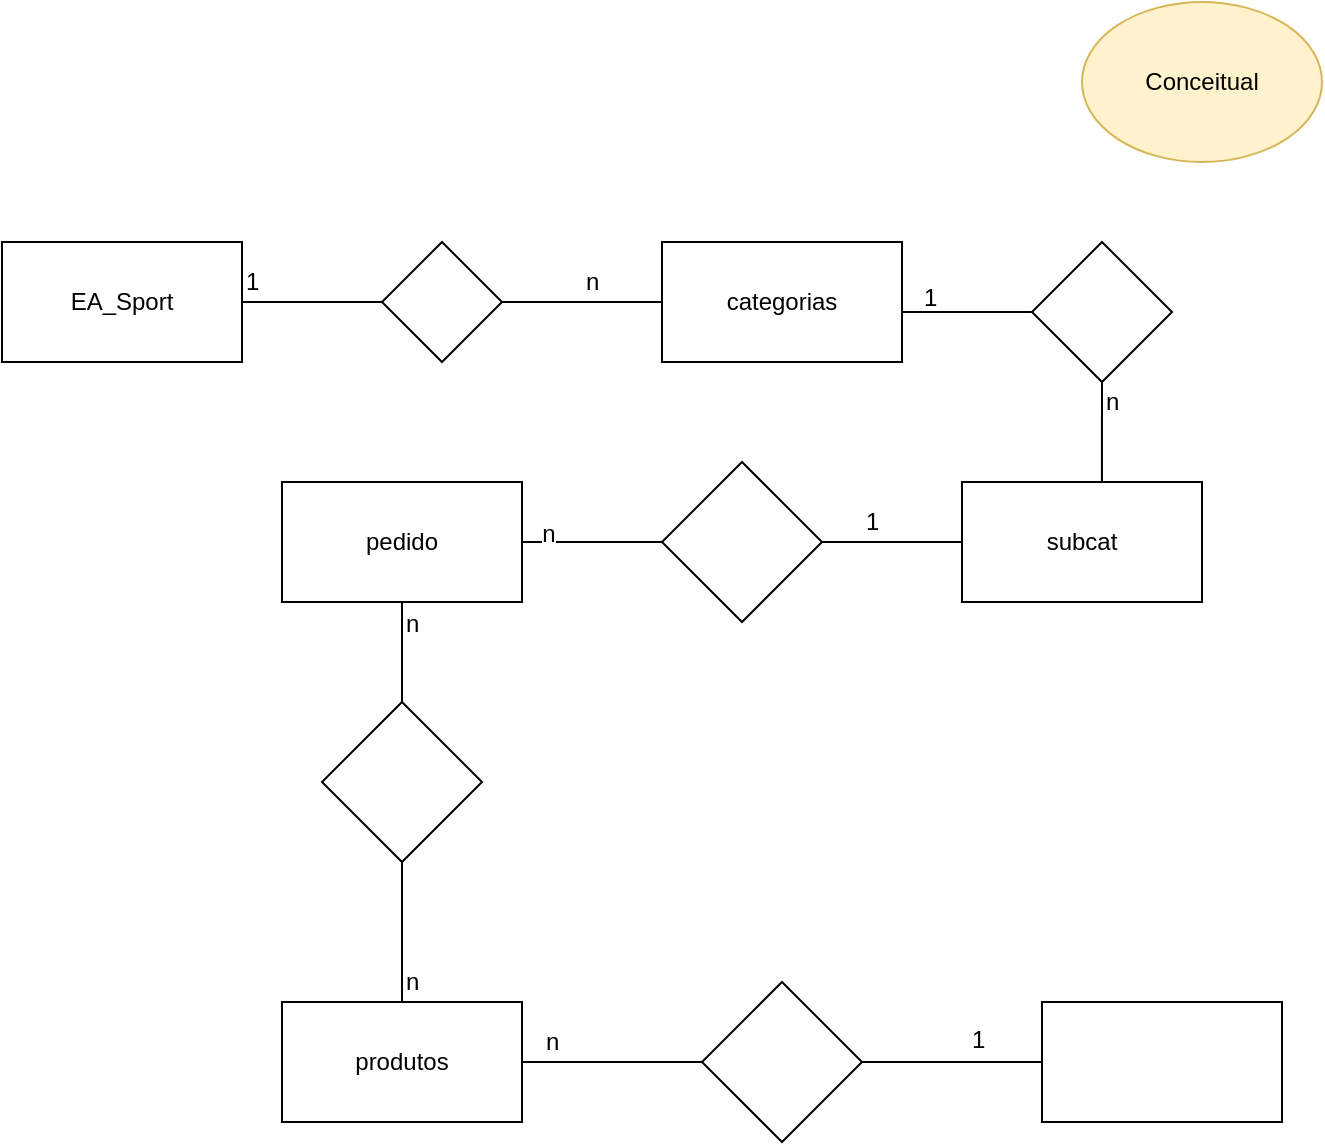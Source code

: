 <mxfile version="10.9.5" type="device"><diagram id="NJnqaOiMuSpr40dEENMZ" name="Page-1"><mxGraphModel dx="942" dy="644" grid="1" gridSize="10" guides="1" tooltips="1" connect="1" arrows="1" fold="1" page="1" pageScale="1" pageWidth="827" pageHeight="1169" math="0" shadow="0"><root><mxCell id="0"/><mxCell id="1" parent="0"/><mxCell id="z46K3uBxEwLuQXIcAVqO-1" value="" style="ellipse;whiteSpace=wrap;html=1;fillColor=#fff2cc;strokeColor=#d6b656;" vertex="1" parent="1"><mxGeometry x="570" width="120" height="80" as="geometry"/></mxCell><mxCell id="z46K3uBxEwLuQXIcAVqO-2" value="Conceitual" style="text;html=1;strokeColor=none;fillColor=none;align=center;verticalAlign=middle;whiteSpace=wrap;rounded=0;" vertex="1" parent="1"><mxGeometry x="610" y="30" width="40" height="20" as="geometry"/></mxCell><mxCell id="z46K3uBxEwLuQXIcAVqO-3" value="" style="rounded=0;whiteSpace=wrap;html=1;" vertex="1" parent="1"><mxGeometry x="30" y="120" width="120" height="60" as="geometry"/></mxCell><mxCell id="z46K3uBxEwLuQXIcAVqO-4" value="EA_Sport" style="text;html=1;strokeColor=none;fillColor=none;align=center;verticalAlign=middle;whiteSpace=wrap;rounded=0;" vertex="1" parent="1"><mxGeometry x="70" y="140" width="40" height="20" as="geometry"/></mxCell><mxCell id="z46K3uBxEwLuQXIcAVqO-5" value="" style="endArrow=none;html=1;exitX=1;exitY=0.5;exitDx=0;exitDy=0;" edge="1" parent="1" source="z46K3uBxEwLuQXIcAVqO-3"><mxGeometry width="50" height="50" relative="1" as="geometry"><mxPoint x="150" y="170" as="sourcePoint"/><mxPoint x="220" y="150" as="targetPoint"/></mxGeometry></mxCell><mxCell id="z46K3uBxEwLuQXIcAVqO-6" value="" style="rhombus;whiteSpace=wrap;html=1;" vertex="1" parent="1"><mxGeometry x="220" y="120" width="60" height="60" as="geometry"/></mxCell><mxCell id="z46K3uBxEwLuQXIcAVqO-7" value="" style="endArrow=none;html=1;exitX=1;exitY=0.5;exitDx=0;exitDy=0;" edge="1" parent="1" source="z46K3uBxEwLuQXIcAVqO-6"><mxGeometry width="50" height="50" relative="1" as="geometry"><mxPoint x="290" y="170" as="sourcePoint"/><mxPoint x="360" y="150" as="targetPoint"/></mxGeometry></mxCell><mxCell id="z46K3uBxEwLuQXIcAVqO-8" value="categorias" style="rounded=0;whiteSpace=wrap;html=1;" vertex="1" parent="1"><mxGeometry x="360" y="120" width="120" height="60" as="geometry"/></mxCell><mxCell id="z46K3uBxEwLuQXIcAVqO-12" value="" style="rhombus;whiteSpace=wrap;html=1;" vertex="1" parent="1"><mxGeometry x="545" y="120" width="70" height="70" as="geometry"/></mxCell><mxCell id="z46K3uBxEwLuQXIcAVqO-13" value="" style="endArrow=none;html=1;entryX=0.5;entryY=1;entryDx=0;entryDy=0;exitX=0.583;exitY=0;exitDx=0;exitDy=0;exitPerimeter=0;" edge="1" parent="1" source="z46K3uBxEwLuQXIcAVqO-14" target="z46K3uBxEwLuQXIcAVqO-12"><mxGeometry width="50" height="50" relative="1" as="geometry"><mxPoint x="575" y="240" as="sourcePoint"/><mxPoint x="600" y="210" as="targetPoint"/></mxGeometry></mxCell><mxCell id="z46K3uBxEwLuQXIcAVqO-14" value="subcat" style="rounded=0;whiteSpace=wrap;html=1;" vertex="1" parent="1"><mxGeometry x="510" y="240" width="120" height="60" as="geometry"/></mxCell><mxCell id="z46K3uBxEwLuQXIcAVqO-15" value="" style="endArrow=none;html=1;entryX=0;entryY=0.5;entryDx=0;entryDy=0;" edge="1" parent="1" target="z46K3uBxEwLuQXIcAVqO-12"><mxGeometry width="50" height="50" relative="1" as="geometry"><mxPoint x="480" y="155" as="sourcePoint"/><mxPoint x="540" y="130" as="targetPoint"/></mxGeometry></mxCell><mxCell id="z46K3uBxEwLuQXIcAVqO-16" value="" style="endArrow=none;html=1;entryX=0;entryY=0.5;entryDx=0;entryDy=0;" edge="1" parent="1" target="z46K3uBxEwLuQXIcAVqO-14"><mxGeometry width="50" height="50" relative="1" as="geometry"><mxPoint x="440" y="270" as="sourcePoint"/><mxPoint x="490" y="240" as="targetPoint"/></mxGeometry></mxCell><mxCell id="z46K3uBxEwLuQXIcAVqO-17" value="" style="rhombus;whiteSpace=wrap;html=1;" vertex="1" parent="1"><mxGeometry x="360" y="230" width="80" height="80" as="geometry"/></mxCell><mxCell id="z46K3uBxEwLuQXIcAVqO-18" value="" style="endArrow=none;html=1;entryX=0;entryY=0.5;entryDx=0;entryDy=0;" edge="1" parent="1" target="z46K3uBxEwLuQXIcAVqO-17"><mxGeometry width="50" height="50" relative="1" as="geometry"><mxPoint x="290" y="270" as="sourcePoint"/><mxPoint x="330" y="240" as="targetPoint"/></mxGeometry></mxCell><mxCell id="z46K3uBxEwLuQXIcAVqO-33" value="n" style="text;html=1;resizable=0;points=[];align=center;verticalAlign=middle;labelBackgroundColor=#ffffff;" vertex="1" connectable="0" parent="z46K3uBxEwLuQXIcAVqO-18"><mxGeometry x="-0.629" y="4" relative="1" as="geometry"><mxPoint as="offset"/></mxGeometry></mxCell><mxCell id="z46K3uBxEwLuQXIcAVqO-20" value="pedido" style="rounded=0;whiteSpace=wrap;html=1;" vertex="1" parent="1"><mxGeometry x="170" y="240" width="120" height="60" as="geometry"/></mxCell><mxCell id="z46K3uBxEwLuQXIcAVqO-21" value="" style="endArrow=none;html=1;entryX=0.5;entryY=1;entryDx=0;entryDy=0;" edge="1" parent="1" target="z46K3uBxEwLuQXIcAVqO-20"><mxGeometry width="50" height="50" relative="1" as="geometry"><mxPoint x="230" y="360" as="sourcePoint"/><mxPoint x="250" y="310" as="targetPoint"/></mxGeometry></mxCell><mxCell id="z46K3uBxEwLuQXIcAVqO-22" value="produtos" style="rounded=0;whiteSpace=wrap;html=1;" vertex="1" parent="1"><mxGeometry x="170" y="500" width="120" height="60" as="geometry"/></mxCell><mxCell id="z46K3uBxEwLuQXIcAVqO-23" value="" style="rhombus;whiteSpace=wrap;html=1;" vertex="1" parent="1"><mxGeometry x="190" y="350" width="80" height="80" as="geometry"/></mxCell><mxCell id="z46K3uBxEwLuQXIcAVqO-24" value="" style="endArrow=none;html=1;entryX=0.5;entryY=1;entryDx=0;entryDy=0;exitX=0.5;exitY=0;exitDx=0;exitDy=0;" edge="1" parent="1" source="z46K3uBxEwLuQXIcAVqO-22" target="z46K3uBxEwLuQXIcAVqO-23"><mxGeometry width="50" height="50" relative="1" as="geometry"><mxPoint x="200" y="500" as="sourcePoint"/><mxPoint x="250" y="450" as="targetPoint"/></mxGeometry></mxCell><mxCell id="z46K3uBxEwLuQXIcAVqO-25" value="1" style="text;html=1;resizable=0;points=[];autosize=1;align=left;verticalAlign=top;spacingTop=-4;" vertex="1" parent="1"><mxGeometry x="150" y="130" width="20" height="20" as="geometry"/></mxCell><mxCell id="z46K3uBxEwLuQXIcAVqO-26" value="n" style="text;html=1;resizable=0;points=[];autosize=1;align=left;verticalAlign=top;spacingTop=-4;" vertex="1" parent="1"><mxGeometry x="320" y="130" width="20" height="20" as="geometry"/></mxCell><mxCell id="z46K3uBxEwLuQXIcAVqO-27" value="1" style="text;html=1;resizable=0;points=[];autosize=1;align=left;verticalAlign=top;spacingTop=-4;" vertex="1" parent="1"><mxGeometry x="489" y="138" width="20" height="20" as="geometry"/></mxCell><mxCell id="z46K3uBxEwLuQXIcAVqO-28" value="n" style="text;html=1;resizable=0;points=[];autosize=1;align=left;verticalAlign=top;spacingTop=-4;" vertex="1" parent="1"><mxGeometry x="580" y="190" width="20" height="20" as="geometry"/></mxCell><mxCell id="z46K3uBxEwLuQXIcAVqO-32" value="1" style="text;html=1;resizable=0;points=[];autosize=1;align=left;verticalAlign=top;spacingTop=-4;" vertex="1" parent="1"><mxGeometry x="460" y="250" width="20" height="20" as="geometry"/></mxCell><mxCell id="z46K3uBxEwLuQXIcAVqO-34" value="n" style="text;html=1;resizable=0;points=[];autosize=1;align=left;verticalAlign=top;spacingTop=-4;" vertex="1" parent="1"><mxGeometry x="230" y="301" width="20" height="20" as="geometry"/></mxCell><mxCell id="z46K3uBxEwLuQXIcAVqO-35" value="n" style="text;html=1;resizable=0;points=[];autosize=1;align=left;verticalAlign=top;spacingTop=-4;" vertex="1" parent="1"><mxGeometry x="230" y="480" width="20" height="20" as="geometry"/></mxCell><mxCell id="z46K3uBxEwLuQXIcAVqO-36" value="" style="endArrow=none;html=1;exitX=1;exitY=0.5;exitDx=0;exitDy=0;" edge="1" parent="1" source="z46K3uBxEwLuQXIcAVqO-22"><mxGeometry width="50" height="50" relative="1" as="geometry"><mxPoint x="310" y="550" as="sourcePoint"/><mxPoint x="380" y="530" as="targetPoint"/></mxGeometry></mxCell><mxCell id="z46K3uBxEwLuQXIcAVqO-37" value="" style="rounded=0;whiteSpace=wrap;html=1;" vertex="1" parent="1"><mxGeometry x="550" y="500" width="120" height="60" as="geometry"/></mxCell><mxCell id="z46K3uBxEwLuQXIcAVqO-38" value="" style="rhombus;whiteSpace=wrap;html=1;" vertex="1" parent="1"><mxGeometry x="380" y="490" width="80" height="80" as="geometry"/></mxCell><mxCell id="z46K3uBxEwLuQXIcAVqO-41" value="n" style="text;html=1;resizable=0;points=[];autosize=1;align=left;verticalAlign=top;spacingTop=-4;" vertex="1" parent="1"><mxGeometry x="300" y="510" width="20" height="20" as="geometry"/></mxCell><mxCell id="z46K3uBxEwLuQXIcAVqO-45" value="" style="endArrow=none;html=1;exitX=1;exitY=0.5;exitDx=0;exitDy=0;entryX=0;entryY=0.5;entryDx=0;entryDy=0;" edge="1" parent="1" source="z46K3uBxEwLuQXIcAVqO-38" target="z46K3uBxEwLuQXIcAVqO-37"><mxGeometry width="50" height="50" relative="1" as="geometry"><mxPoint x="470" y="550" as="sourcePoint"/><mxPoint x="520" y="500" as="targetPoint"/></mxGeometry></mxCell><mxCell id="z46K3uBxEwLuQXIcAVqO-46" value="1" style="text;html=1;resizable=0;points=[];autosize=1;align=left;verticalAlign=top;spacingTop=-4;" vertex="1" parent="1"><mxGeometry x="513" y="509" width="20" height="20" as="geometry"/></mxCell></root></mxGraphModel></diagram></mxfile>